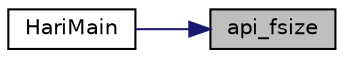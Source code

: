 digraph "api_fsize"
{
 // LATEX_PDF_SIZE
  edge [fontname="Helvetica",fontsize="10",labelfontname="Helvetica",labelfontsize="10"];
  node [fontname="Helvetica",fontsize="10",shape=record];
  rankdir="RL";
  Node1 [label="api_fsize",height=0.2,width=0.4,color="black", fillcolor="grey75", style="filled", fontcolor="black",tooltip="ファイルサイズを取得します"];
  Node1 -> Node2 [dir="back",color="midnightblue",fontsize="10",style="solid",fontname="Helvetica"];
  Node2 [label="HariMain",height=0.2,width=0.4,color="black", fillcolor="white", style="filled",URL="$gview_8c.html#a3bfd04b86eb41bd7301c75a3df6a89e0",tooltip=" "];
}
